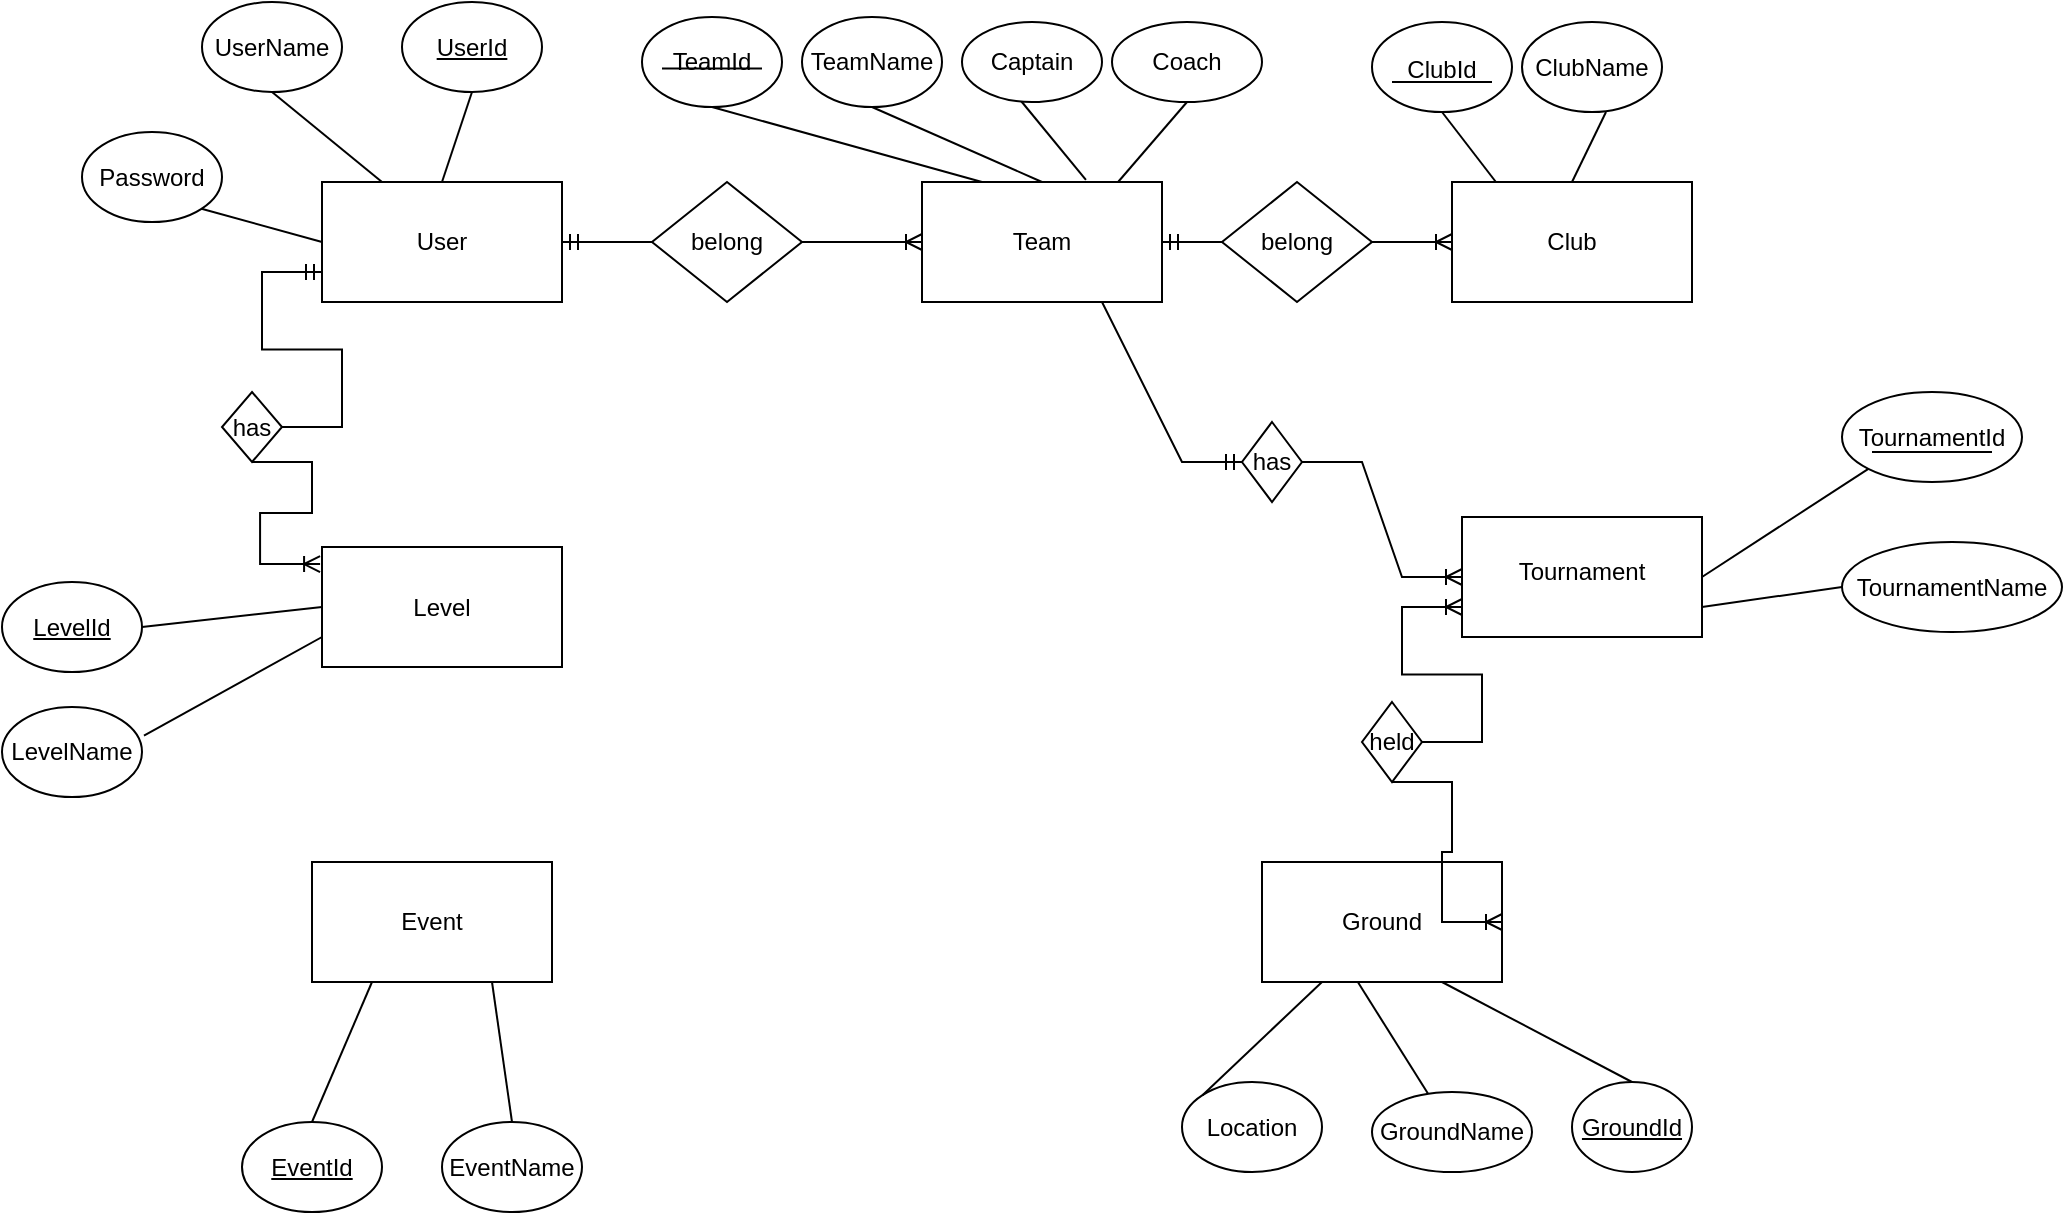 <mxfile version="21.6.7" type="github">
  <diagram id="R2lEEEUBdFMjLlhIrx00" name="Page-1">
    <mxGraphModel dx="1678" dy="481" grid="1" gridSize="10" guides="1" tooltips="1" connect="1" arrows="1" fold="1" page="1" pageScale="1" pageWidth="850" pageHeight="1100" math="0" shadow="0" extFonts="Permanent Marker^https://fonts.googleapis.com/css?family=Permanent+Marker">
      <root>
        <mxCell id="0" />
        <mxCell id="1" parent="0" />
        <mxCell id="MMDe2EedvgYd7hbVslVY-13" value="Password" style="ellipse;whiteSpace=wrap;html=1;" parent="1" vertex="1">
          <mxGeometry x="30" y="75" width="70" height="45" as="geometry" />
        </mxCell>
        <mxCell id="MMDe2EedvgYd7hbVslVY-15" value="&lt;u&gt;UserId&lt;/u&gt;" style="ellipse;whiteSpace=wrap;html=1;" parent="1" vertex="1">
          <mxGeometry x="190" y="10" width="70" height="45" as="geometry" />
        </mxCell>
        <mxCell id="MMDe2EedvgYd7hbVslVY-16" value="UserName" style="ellipse;whiteSpace=wrap;html=1;" parent="1" vertex="1">
          <mxGeometry x="90" y="10" width="70" height="45" as="geometry" />
        </mxCell>
        <mxCell id="MMDe2EedvgYd7hbVslVY-20" value="TeamName" style="ellipse;whiteSpace=wrap;html=1;" parent="1" vertex="1">
          <mxGeometry x="390" y="17.5" width="70" height="45" as="geometry" />
        </mxCell>
        <mxCell id="MMDe2EedvgYd7hbVslVY-21" value="&lt;u&gt;EventId&lt;/u&gt;" style="ellipse;whiteSpace=wrap;html=1;" parent="1" vertex="1">
          <mxGeometry x="110" y="570" width="70" height="45" as="geometry" />
        </mxCell>
        <mxCell id="MMDe2EedvgYd7hbVslVY-22" value="Location" style="ellipse;whiteSpace=wrap;html=1;" parent="1" vertex="1">
          <mxGeometry x="580" y="550" width="70" height="45" as="geometry" />
        </mxCell>
        <mxCell id="MMDe2EedvgYd7hbVslVY-23" value="GroundName" style="ellipse;whiteSpace=wrap;html=1;" parent="1" vertex="1">
          <mxGeometry x="675" y="555" width="80" height="40" as="geometry" />
        </mxCell>
        <mxCell id="MMDe2EedvgYd7hbVslVY-24" value="&lt;u&gt;GroundId&lt;/u&gt;" style="ellipse;whiteSpace=wrap;html=1;" parent="1" vertex="1">
          <mxGeometry x="775" y="550" width="60" height="45" as="geometry" />
        </mxCell>
        <mxCell id="g_sOR0M3uAeWTvC2kGnq-1" value="" style="rounded=0;whiteSpace=wrap;html=1;" parent="1" vertex="1">
          <mxGeometry x="150" y="100" width="120" height="60" as="geometry" />
        </mxCell>
        <mxCell id="g_sOR0M3uAeWTvC2kGnq-2" value="User" style="text;html=1;strokeColor=none;fillColor=none;align=center;verticalAlign=middle;whiteSpace=wrap;rounded=0;" parent="1" vertex="1">
          <mxGeometry x="180" y="115" width="60" height="30" as="geometry" />
        </mxCell>
        <mxCell id="g_sOR0M3uAeWTvC2kGnq-4" value="" style="endArrow=none;html=1;rounded=0;exitX=0.5;exitY=0;exitDx=0;exitDy=0;entryX=0.5;entryY=1;entryDx=0;entryDy=0;" parent="1" source="g_sOR0M3uAeWTvC2kGnq-1" target="MMDe2EedvgYd7hbVslVY-15" edge="1">
          <mxGeometry width="50" height="50" relative="1" as="geometry">
            <mxPoint x="200" y="100" as="sourcePoint" />
            <mxPoint x="220" y="60" as="targetPoint" />
          </mxGeometry>
        </mxCell>
        <mxCell id="g_sOR0M3uAeWTvC2kGnq-5" value="" style="endArrow=none;html=1;rounded=0;exitX=0.5;exitY=1;exitDx=0;exitDy=0;entryX=0.25;entryY=0;entryDx=0;entryDy=0;" parent="1" source="MMDe2EedvgYd7hbVslVY-16" target="g_sOR0M3uAeWTvC2kGnq-1" edge="1">
          <mxGeometry width="50" height="50" relative="1" as="geometry">
            <mxPoint x="130" y="120" as="sourcePoint" />
            <mxPoint x="180" y="70" as="targetPoint" />
          </mxGeometry>
        </mxCell>
        <mxCell id="g_sOR0M3uAeWTvC2kGnq-6" value="" style="endArrow=none;html=1;rounded=0;exitX=1;exitY=1;exitDx=0;exitDy=0;entryX=0;entryY=0.5;entryDx=0;entryDy=0;" parent="1" source="MMDe2EedvgYd7hbVslVY-13" target="g_sOR0M3uAeWTvC2kGnq-1" edge="1">
          <mxGeometry width="50" height="50" relative="1" as="geometry">
            <mxPoint x="100" y="190" as="sourcePoint" />
            <mxPoint x="150" y="140" as="targetPoint" />
          </mxGeometry>
        </mxCell>
        <mxCell id="g_sOR0M3uAeWTvC2kGnq-9" value="" style="rounded=0;whiteSpace=wrap;html=1;" parent="1" vertex="1">
          <mxGeometry x="450" y="100" width="120" height="60" as="geometry" />
        </mxCell>
        <mxCell id="g_sOR0M3uAeWTvC2kGnq-10" value="Team" style="text;html=1;strokeColor=none;fillColor=none;align=center;verticalAlign=middle;whiteSpace=wrap;rounded=0;" parent="1" vertex="1">
          <mxGeometry x="480" y="115" width="60" height="30" as="geometry" />
        </mxCell>
        <mxCell id="g_sOR0M3uAeWTvC2kGnq-17" value="" style="endArrow=none;html=1;rounded=0;entryX=0.5;entryY=1;entryDx=0;entryDy=0;exitX=0.25;exitY=0;exitDx=0;exitDy=0;" parent="1" source="g_sOR0M3uAeWTvC2kGnq-9" target="MMDe2EedvgYd7hbVslVY-17" edge="1">
          <mxGeometry width="50" height="50" relative="1" as="geometry">
            <mxPoint x="400" y="110" as="sourcePoint" />
            <mxPoint x="450" y="60" as="targetPoint" />
          </mxGeometry>
        </mxCell>
        <mxCell id="g_sOR0M3uAeWTvC2kGnq-18" value="" style="endArrow=none;html=1;rounded=0;entryX=0.5;entryY=1;entryDx=0;entryDy=0;exitX=0.5;exitY=0;exitDx=0;exitDy=0;" parent="1" target="MMDe2EedvgYd7hbVslVY-20" edge="1" source="g_sOR0M3uAeWTvC2kGnq-9">
          <mxGeometry width="50" height="50" relative="1" as="geometry">
            <mxPoint x="520" y="100" as="sourcePoint" />
            <mxPoint x="555" y="65" as="targetPoint" />
          </mxGeometry>
        </mxCell>
        <mxCell id="g_sOR0M3uAeWTvC2kGnq-19" value="" style="rounded=0;whiteSpace=wrap;html=1;" parent="1" vertex="1">
          <mxGeometry x="620" y="440" width="120" height="60" as="geometry" />
        </mxCell>
        <mxCell id="g_sOR0M3uAeWTvC2kGnq-20" value="Ground" style="text;html=1;strokeColor=none;fillColor=none;align=center;verticalAlign=middle;whiteSpace=wrap;rounded=0;" parent="1" vertex="1">
          <mxGeometry x="650" y="455" width="60" height="30" as="geometry" />
        </mxCell>
        <mxCell id="g_sOR0M3uAeWTvC2kGnq-21" value="" style="rounded=0;whiteSpace=wrap;html=1;" parent="1" vertex="1">
          <mxGeometry x="150" y="282.5" width="120" height="60" as="geometry" />
        </mxCell>
        <mxCell id="g_sOR0M3uAeWTvC2kGnq-22" value="Level" style="text;html=1;strokeColor=none;fillColor=none;align=center;verticalAlign=middle;whiteSpace=wrap;rounded=0;" parent="1" vertex="1">
          <mxGeometry x="180" y="297.5" width="60" height="30" as="geometry" />
        </mxCell>
        <mxCell id="g_sOR0M3uAeWTvC2kGnq-23" value="" style="rounded=0;whiteSpace=wrap;html=1;" parent="1" vertex="1">
          <mxGeometry x="145" y="440" width="120" height="60" as="geometry" />
        </mxCell>
        <mxCell id="g_sOR0M3uAeWTvC2kGnq-24" value="Event" style="text;html=1;strokeColor=none;fillColor=none;align=center;verticalAlign=middle;whiteSpace=wrap;rounded=0;" parent="1" vertex="1">
          <mxGeometry x="175" y="455" width="60" height="30" as="geometry" />
        </mxCell>
        <mxCell id="g_sOR0M3uAeWTvC2kGnq-37" value="" style="endArrow=none;html=1;rounded=0;exitX=0.75;exitY=1;exitDx=0;exitDy=0;entryX=0.5;entryY=0;entryDx=0;entryDy=0;" parent="1" source="g_sOR0M3uAeWTvC2kGnq-19" target="MMDe2EedvgYd7hbVslVY-24" edge="1">
          <mxGeometry width="50" height="50" relative="1" as="geometry">
            <mxPoint x="780" y="480" as="sourcePoint" />
            <mxPoint x="830" y="430" as="targetPoint" />
          </mxGeometry>
        </mxCell>
        <mxCell id="g_sOR0M3uAeWTvC2kGnq-40" value="" style="rounded=0;whiteSpace=wrap;html=1;" parent="1" vertex="1">
          <mxGeometry x="715" y="100" width="120" height="60" as="geometry" />
        </mxCell>
        <mxCell id="g_sOR0M3uAeWTvC2kGnq-41" value="Club" style="text;html=1;strokeColor=none;fillColor=none;align=center;verticalAlign=middle;whiteSpace=wrap;rounded=0;" parent="1" vertex="1">
          <mxGeometry x="745" y="115" width="60" height="30" as="geometry" />
        </mxCell>
        <mxCell id="g_sOR0M3uAeWTvC2kGnq-43" value="" style="ellipse;whiteSpace=wrap;html=1;" parent="1" vertex="1">
          <mxGeometry x="675" y="20" width="70" height="45" as="geometry" />
        </mxCell>
        <mxCell id="g_sOR0M3uAeWTvC2kGnq-44" value="ClubId" style="text;html=1;strokeColor=none;fillColor=none;align=center;verticalAlign=middle;whiteSpace=wrap;rounded=0;" parent="1" vertex="1">
          <mxGeometry x="680" y="30" width="60" height="27.5" as="geometry" />
        </mxCell>
        <mxCell id="g_sOR0M3uAeWTvC2kGnq-45" value="" style="endArrow=none;html=1;rounded=0;" parent="1" edge="1">
          <mxGeometry width="50" height="50" relative="1" as="geometry">
            <mxPoint x="685" y="50" as="sourcePoint" />
            <mxPoint x="735" y="50" as="targetPoint" />
          </mxGeometry>
        </mxCell>
        <mxCell id="g_sOR0M3uAeWTvC2kGnq-46" value="" style="ellipse;whiteSpace=wrap;html=1;" parent="1" vertex="1">
          <mxGeometry x="750" y="20" width="70" height="45" as="geometry" />
        </mxCell>
        <mxCell id="g_sOR0M3uAeWTvC2kGnq-47" value="ClubName" style="text;html=1;strokeColor=none;fillColor=none;align=center;verticalAlign=middle;whiteSpace=wrap;rounded=0;" parent="1" vertex="1">
          <mxGeometry x="755" y="27.5" width="60" height="30" as="geometry" />
        </mxCell>
        <mxCell id="g_sOR0M3uAeWTvC2kGnq-49" value="" style="endArrow=none;html=1;rounded=0;entryX=0.5;entryY=1;entryDx=0;entryDy=0;exitX=0.183;exitY=0;exitDx=0;exitDy=0;exitPerimeter=0;" parent="1" source="g_sOR0M3uAeWTvC2kGnq-40" target="g_sOR0M3uAeWTvC2kGnq-43" edge="1">
          <mxGeometry width="50" height="50" relative="1" as="geometry">
            <mxPoint x="400" y="210" as="sourcePoint" />
            <mxPoint x="450" y="160" as="targetPoint" />
          </mxGeometry>
        </mxCell>
        <mxCell id="g_sOR0M3uAeWTvC2kGnq-50" value="" style="endArrow=none;html=1;rounded=0;entryX=0.6;entryY=1;entryDx=0;entryDy=0;entryPerimeter=0;exitX=0.5;exitY=0;exitDx=0;exitDy=0;" parent="1" source="g_sOR0M3uAeWTvC2kGnq-40" target="g_sOR0M3uAeWTvC2kGnq-46" edge="1">
          <mxGeometry width="50" height="50" relative="1" as="geometry">
            <mxPoint x="400" y="210" as="sourcePoint" />
            <mxPoint x="450" y="160" as="targetPoint" />
          </mxGeometry>
        </mxCell>
        <mxCell id="g_sOR0M3uAeWTvC2kGnq-53" value="" style="ellipse;whiteSpace=wrap;html=1;" parent="1" vertex="1">
          <mxGeometry x="910" y="205" width="90" height="45" as="geometry" />
        </mxCell>
        <mxCell id="g_sOR0M3uAeWTvC2kGnq-54" value="" style="ellipse;whiteSpace=wrap;html=1;" parent="1" vertex="1">
          <mxGeometry x="910" y="280" width="110" height="45" as="geometry" />
        </mxCell>
        <mxCell id="g_sOR0M3uAeWTvC2kGnq-55" value="" style="rounded=0;whiteSpace=wrap;html=1;" parent="1" vertex="1">
          <mxGeometry x="720" y="267.5" width="120" height="60" as="geometry" />
        </mxCell>
        <mxCell id="g_sOR0M3uAeWTvC2kGnq-56" value="Tournament" style="text;html=1;strokeColor=none;fillColor=none;align=center;verticalAlign=middle;whiteSpace=wrap;rounded=0;" parent="1" vertex="1">
          <mxGeometry x="750" y="280" width="60" height="30" as="geometry" />
        </mxCell>
        <mxCell id="g_sOR0M3uAeWTvC2kGnq-57" value="TournamentId" style="text;html=1;strokeColor=none;fillColor=none;align=center;verticalAlign=middle;whiteSpace=wrap;rounded=0;" parent="1" vertex="1">
          <mxGeometry x="925" y="212.5" width="60" height="30" as="geometry" />
        </mxCell>
        <mxCell id="g_sOR0M3uAeWTvC2kGnq-58" value="" style="endArrow=none;html=1;rounded=0;entryX=1;entryY=0.75;entryDx=0;entryDy=0;exitX=0;exitY=0.75;exitDx=0;exitDy=0;" parent="1" source="g_sOR0M3uAeWTvC2kGnq-57" target="g_sOR0M3uAeWTvC2kGnq-57" edge="1">
          <mxGeometry width="50" height="50" relative="1" as="geometry">
            <mxPoint x="930" y="234" as="sourcePoint" />
            <mxPoint x="980" y="234" as="targetPoint" />
          </mxGeometry>
        </mxCell>
        <mxCell id="g_sOR0M3uAeWTvC2kGnq-59" value="TournamentName" style="text;html=1;strokeColor=none;fillColor=none;align=center;verticalAlign=middle;whiteSpace=wrap;rounded=0;" parent="1" vertex="1">
          <mxGeometry x="935" y="287.5" width="60" height="30" as="geometry" />
        </mxCell>
        <mxCell id="g_sOR0M3uAeWTvC2kGnq-60" value="" style="endArrow=none;html=1;rounded=0;exitX=1;exitY=0.5;exitDx=0;exitDy=0;entryX=0;entryY=1;entryDx=0;entryDy=0;" parent="1" source="g_sOR0M3uAeWTvC2kGnq-55" target="g_sOR0M3uAeWTvC2kGnq-53" edge="1">
          <mxGeometry width="50" height="50" relative="1" as="geometry">
            <mxPoint x="860" y="277.5" as="sourcePoint" />
            <mxPoint x="910" y="227.5" as="targetPoint" />
          </mxGeometry>
        </mxCell>
        <mxCell id="g_sOR0M3uAeWTvC2kGnq-61" value="" style="endArrow=none;html=1;rounded=0;exitX=1;exitY=0.75;exitDx=0;exitDy=0;entryX=0;entryY=0.5;entryDx=0;entryDy=0;" parent="1" source="g_sOR0M3uAeWTvC2kGnq-55" target="g_sOR0M3uAeWTvC2kGnq-54" edge="1">
          <mxGeometry width="50" height="50" relative="1" as="geometry">
            <mxPoint x="855" y="352.5" as="sourcePoint" />
            <mxPoint x="905" y="302.5" as="targetPoint" />
          </mxGeometry>
        </mxCell>
        <mxCell id="g_sOR0M3uAeWTvC2kGnq-63" value="belong" style="shape=rhombus;perimeter=rhombusPerimeter;whiteSpace=wrap;html=1;align=center;" parent="1" vertex="1">
          <mxGeometry x="315" y="100" width="75" height="60" as="geometry" />
        </mxCell>
        <mxCell id="g_sOR0M3uAeWTvC2kGnq-65" value="belong" style="shape=rhombus;perimeter=rhombusPerimeter;whiteSpace=wrap;html=1;align=center;" parent="1" vertex="1">
          <mxGeometry x="600" y="100" width="75" height="60" as="geometry" />
        </mxCell>
        <mxCell id="g_sOR0M3uAeWTvC2kGnq-67" value="" style="edgeStyle=entityRelationEdgeStyle;fontSize=12;html=1;endArrow=ERoneToMany;rounded=0;exitX=1;exitY=0.5;exitDx=0;exitDy=0;entryX=0;entryY=0.5;entryDx=0;entryDy=0;" parent="1" source="g_sOR0M3uAeWTvC2kGnq-63" target="g_sOR0M3uAeWTvC2kGnq-9" edge="1">
          <mxGeometry width="100" height="100" relative="1" as="geometry">
            <mxPoint x="490" y="320" as="sourcePoint" />
            <mxPoint x="590" y="220" as="targetPoint" />
          </mxGeometry>
        </mxCell>
        <mxCell id="g_sOR0M3uAeWTvC2kGnq-69" value="" style="edgeStyle=entityRelationEdgeStyle;fontSize=12;html=1;endArrow=ERoneToMany;rounded=0;exitX=1;exitY=0.5;exitDx=0;exitDy=0;entryX=0;entryY=0.5;entryDx=0;entryDy=0;" parent="1" source="g_sOR0M3uAeWTvC2kGnq-65" target="g_sOR0M3uAeWTvC2kGnq-40" edge="1">
          <mxGeometry width="100" height="100" relative="1" as="geometry">
            <mxPoint x="400" y="140" as="sourcePoint" />
            <mxPoint x="460" y="140" as="targetPoint" />
          </mxGeometry>
        </mxCell>
        <mxCell id="MMDe2EedvgYd7hbVslVY-30" value="EventName" style="ellipse;whiteSpace=wrap;html=1;" parent="1" vertex="1">
          <mxGeometry x="210" y="570" width="70" height="45" as="geometry" />
        </mxCell>
        <mxCell id="MMDe2EedvgYd7hbVslVY-39" value="" style="edgeStyle=orthogonalEdgeStyle;rounded=0;orthogonalLoop=1;jettySize=auto;html=1;exitX=0;exitY=0.5;exitDx=0;exitDy=0;entryX=0.5;entryY=0;entryDx=0;entryDy=0;" parent="1" source="MMDe2EedvgYd7hbVslVY-32" edge="1">
          <mxGeometry relative="1" as="geometry">
            <mxPoint x="170" y="335" as="sourcePoint" />
          </mxGeometry>
        </mxCell>
        <mxCell id="MMDe2EedvgYd7hbVslVY-32" value="has" style="rhombus;whiteSpace=wrap;html=1;rotation=0;" parent="1" vertex="1">
          <mxGeometry x="100" y="205" width="30" height="35" as="geometry" />
        </mxCell>
        <mxCell id="MMDe2EedvgYd7hbVslVY-53" value="" style="endArrow=none;html=1;rounded=0;entryX=0.35;entryY=0.97;entryDx=0;entryDy=0;entryPerimeter=0;exitX=0.683;exitY=-0.017;exitDx=0;exitDy=0;exitPerimeter=0;" parent="1" source="g_sOR0M3uAeWTvC2kGnq-9" edge="1">
          <mxGeometry width="50" height="50" relative="1" as="geometry">
            <mxPoint x="590" y="220" as="sourcePoint" />
            <mxPoint x="498" y="57.625" as="targetPoint" />
            <Array as="points" />
          </mxGeometry>
        </mxCell>
        <mxCell id="MMDe2EedvgYd7hbVslVY-55" value="" style="endArrow=none;html=1;rounded=0;exitX=0.398;exitY=0.996;exitDx=0;exitDy=0;exitPerimeter=0;" parent="1" source="g_sOR0M3uAeWTvC2kGnq-19" target="MMDe2EedvgYd7hbVslVY-23" edge="1">
          <mxGeometry width="50" height="50" relative="1" as="geometry">
            <mxPoint x="639" y="348" as="sourcePoint" />
            <mxPoint x="697" y="331" as="targetPoint" />
            <Array as="points" />
          </mxGeometry>
        </mxCell>
        <mxCell id="MMDe2EedvgYd7hbVslVY-56" value="" style="endArrow=none;html=1;rounded=0;exitX=0.25;exitY=1;exitDx=0;exitDy=0;entryX=0;entryY=0;entryDx=0;entryDy=0;" parent="1" source="g_sOR0M3uAeWTvC2kGnq-19" target="MMDe2EedvgYd7hbVslVY-22" edge="1">
          <mxGeometry width="50" height="50" relative="1" as="geometry">
            <mxPoint x="649" y="358" as="sourcePoint" />
            <mxPoint x="707" y="341" as="targetPoint" />
            <Array as="points" />
          </mxGeometry>
        </mxCell>
        <mxCell id="MMDe2EedvgYd7hbVslVY-57" value="" style="endArrow=none;html=1;rounded=0;entryX=0.5;entryY=0;entryDx=0;entryDy=0;exitX=0.25;exitY=1;exitDx=0;exitDy=0;" parent="1" source="g_sOR0M3uAeWTvC2kGnq-23" target="MMDe2EedvgYd7hbVslVY-21" edge="1">
          <mxGeometry width="50" height="50" relative="1" as="geometry">
            <mxPoint x="410" y="392" as="sourcePoint" />
            <mxPoint x="458" y="375" as="targetPoint" />
            <Array as="points" />
          </mxGeometry>
        </mxCell>
        <mxCell id="MMDe2EedvgYd7hbVslVY-58" value="" style="endArrow=none;html=1;rounded=0;entryX=0.5;entryY=0;entryDx=0;entryDy=0;exitX=0.75;exitY=1;exitDx=0;exitDy=0;" parent="1" source="g_sOR0M3uAeWTvC2kGnq-23" target="MMDe2EedvgYd7hbVslVY-30" edge="1">
          <mxGeometry width="50" height="50" relative="1" as="geometry">
            <mxPoint x="410" y="395" as="sourcePoint" />
            <mxPoint x="460" y="422" as="targetPoint" />
            <Array as="points" />
          </mxGeometry>
        </mxCell>
        <mxCell id="MMDe2EedvgYd7hbVslVY-59" value="&lt;u&gt;LevelId&lt;/u&gt;" style="ellipse;whiteSpace=wrap;html=1;" parent="1" vertex="1">
          <mxGeometry x="-10" y="300" width="70" height="45" as="geometry" />
        </mxCell>
        <mxCell id="MMDe2EedvgYd7hbVslVY-60" value="" style="endArrow=none;html=1;rounded=0;exitX=0;exitY=0.5;exitDx=0;exitDy=0;entryX=1;entryY=0.5;entryDx=0;entryDy=0;" parent="1" source="g_sOR0M3uAeWTvC2kGnq-21" edge="1" target="MMDe2EedvgYd7hbVslVY-59">
          <mxGeometry width="50" height="50" relative="1" as="geometry">
            <mxPoint x="100" y="400" as="sourcePoint" />
            <mxPoint x="90" y="250" as="targetPoint" />
            <Array as="points" />
          </mxGeometry>
        </mxCell>
        <mxCell id="MMDe2EedvgYd7hbVslVY-61" value="LevelName" style="ellipse;whiteSpace=wrap;html=1;" parent="1" vertex="1">
          <mxGeometry x="-10" y="362.5" width="70" height="45" as="geometry" />
        </mxCell>
        <mxCell id="MMDe2EedvgYd7hbVslVY-62" value="" style="endArrow=none;html=1;rounded=0;entryX=1.014;entryY=0.319;entryDx=0;entryDy=0;exitX=0;exitY=0.75;exitDx=0;exitDy=0;entryPerimeter=0;" parent="1" source="g_sOR0M3uAeWTvC2kGnq-21" target="MMDe2EedvgYd7hbVslVY-61" edge="1">
          <mxGeometry width="50" height="50" relative="1" as="geometry">
            <mxPoint x="390" y="415" as="sourcePoint" />
            <mxPoint x="470" y="432" as="targetPoint" />
            <Array as="points" />
          </mxGeometry>
        </mxCell>
        <mxCell id="MMDe2EedvgYd7hbVslVY-67" value="" style="edgeStyle=orthogonalEdgeStyle;rounded=0;orthogonalLoop=1;jettySize=auto;html=1;" parent="1" source="MMDe2EedvgYd7hbVslVY-65" edge="1">
          <mxGeometry relative="1" as="geometry" />
        </mxCell>
        <mxCell id="MMDe2EedvgYd7hbVslVY-65" value="has" style="rhombus;whiteSpace=wrap;html=1;rotation=0;" parent="1" vertex="1">
          <mxGeometry x="610" y="220" width="30" height="40" as="geometry" />
        </mxCell>
        <mxCell id="MMDe2EedvgYd7hbVslVY-38" style="edgeStyle=orthogonalEdgeStyle;rounded=0;orthogonalLoop=1;jettySize=auto;html=1;exitX=0;exitY=1;exitDx=0;exitDy=0;entryX=0.5;entryY=0;entryDx=0;entryDy=0;" parent="1" target="MMDe2EedvgYd7hbVslVY-32" edge="1">
          <mxGeometry relative="1" as="geometry" />
        </mxCell>
        <mxCell id="MMDe2EedvgYd7hbVslVY-66" value="" style="edgeStyle=orthogonalEdgeStyle;rounded=0;orthogonalLoop=1;jettySize=auto;html=1;" parent="1" target="MMDe2EedvgYd7hbVslVY-65" edge="1">
          <mxGeometry relative="1" as="geometry" />
        </mxCell>
        <mxCell id="MMDe2EedvgYd7hbVslVY-17" value="TeamId" style="ellipse;whiteSpace=wrap;html=1;" parent="1" vertex="1">
          <mxGeometry x="310" y="17.5" width="70" height="45" as="geometry" />
        </mxCell>
        <mxCell id="g_sOR0M3uAeWTvC2kGnq-76" value="" style="endArrow=none;html=1;rounded=0;" parent="1" edge="1">
          <mxGeometry width="50" height="50" relative="1" as="geometry">
            <mxPoint x="320" y="43.25" as="sourcePoint" />
            <mxPoint x="370" y="43.25" as="targetPoint" />
          </mxGeometry>
        </mxCell>
        <mxCell id="HT8lN6Gd-w-kcZW4kbt7-12" value="held" style="rhombus;whiteSpace=wrap;html=1;rotation=0;" vertex="1" parent="1">
          <mxGeometry x="670" y="360" width="30" height="40" as="geometry" />
        </mxCell>
        <mxCell id="HT8lN6Gd-w-kcZW4kbt7-13" value="" style="edgeStyle=entityRelationEdgeStyle;fontSize=12;html=1;endArrow=ERmandOne;rounded=0;entryX=0;entryY=0.5;entryDx=0;entryDy=0;exitX=0.5;exitY=1;exitDx=0;exitDy=0;" edge="1" parent="1" source="g_sOR0M3uAeWTvC2kGnq-9" target="MMDe2EedvgYd7hbVslVY-65">
          <mxGeometry width="100" height="100" relative="1" as="geometry">
            <mxPoint x="460" y="420" as="sourcePoint" />
            <mxPoint x="560" y="320" as="targetPoint" />
          </mxGeometry>
        </mxCell>
        <mxCell id="HT8lN6Gd-w-kcZW4kbt7-14" value="" style="edgeStyle=entityRelationEdgeStyle;fontSize=12;html=1;endArrow=ERoneToMany;rounded=0;entryX=0;entryY=0.5;entryDx=0;entryDy=0;exitX=1;exitY=0.5;exitDx=0;exitDy=0;" edge="1" parent="1" source="MMDe2EedvgYd7hbVslVY-65" target="g_sOR0M3uAeWTvC2kGnq-55">
          <mxGeometry width="100" height="100" relative="1" as="geometry">
            <mxPoint x="460" y="420" as="sourcePoint" />
            <mxPoint x="560" y="320" as="targetPoint" />
          </mxGeometry>
        </mxCell>
        <mxCell id="HT8lN6Gd-w-kcZW4kbt7-21" value="" style="edgeStyle=entityRelationEdgeStyle;fontSize=12;html=1;endArrow=ERoneToMany;rounded=0;entryX=-0.008;entryY=0.142;entryDx=0;entryDy=0;entryPerimeter=0;exitX=0.5;exitY=1;exitDx=0;exitDy=0;" edge="1" parent="1" source="MMDe2EedvgYd7hbVslVY-32" target="g_sOR0M3uAeWTvC2kGnq-21">
          <mxGeometry width="100" height="100" relative="1" as="geometry">
            <mxPoint x="460" y="350" as="sourcePoint" />
            <mxPoint x="560" y="250" as="targetPoint" />
          </mxGeometry>
        </mxCell>
        <mxCell id="HT8lN6Gd-w-kcZW4kbt7-24" value="" style="edgeStyle=entityRelationEdgeStyle;fontSize=12;html=1;endArrow=ERoneToMany;rounded=0;exitX=1;exitY=0.5;exitDx=0;exitDy=0;entryX=0;entryY=0.75;entryDx=0;entryDy=0;" edge="1" parent="1" source="HT8lN6Gd-w-kcZW4kbt7-12" target="g_sOR0M3uAeWTvC2kGnq-55">
          <mxGeometry width="100" height="100" relative="1" as="geometry">
            <mxPoint x="770" y="460" as="sourcePoint" />
            <mxPoint x="870" y="360" as="targetPoint" />
          </mxGeometry>
        </mxCell>
        <mxCell id="HT8lN6Gd-w-kcZW4kbt7-25" value="" style="edgeStyle=entityRelationEdgeStyle;fontSize=12;html=1;endArrow=ERoneToMany;rounded=0;entryX=1;entryY=0.5;entryDx=0;entryDy=0;exitX=0.5;exitY=1;exitDx=0;exitDy=0;" edge="1" parent="1" source="HT8lN6Gd-w-kcZW4kbt7-12" target="g_sOR0M3uAeWTvC2kGnq-19">
          <mxGeometry width="100" height="100" relative="1" as="geometry">
            <mxPoint x="710" y="380" as="sourcePoint" />
            <mxPoint x="870" y="360" as="targetPoint" />
          </mxGeometry>
        </mxCell>
        <mxCell id="HT8lN6Gd-w-kcZW4kbt7-26" value="" style="edgeStyle=entityRelationEdgeStyle;fontSize=12;html=1;endArrow=ERmandOne;rounded=0;entryX=1;entryY=0.5;entryDx=0;entryDy=0;exitX=0;exitY=0.5;exitDx=0;exitDy=0;" edge="1" parent="1" source="g_sOR0M3uAeWTvC2kGnq-65" target="g_sOR0M3uAeWTvC2kGnq-9">
          <mxGeometry width="100" height="100" relative="1" as="geometry">
            <mxPoint x="770" y="230" as="sourcePoint" />
            <mxPoint x="870" y="130" as="targetPoint" />
          </mxGeometry>
        </mxCell>
        <mxCell id="HT8lN6Gd-w-kcZW4kbt7-28" value="" style="edgeStyle=entityRelationEdgeStyle;fontSize=12;html=1;endArrow=ERmandOne;rounded=0;entryX=1;entryY=0.5;entryDx=0;entryDy=0;exitX=0;exitY=0.5;exitDx=0;exitDy=0;" edge="1" parent="1" source="g_sOR0M3uAeWTvC2kGnq-63" target="g_sOR0M3uAeWTvC2kGnq-1">
          <mxGeometry width="100" height="100" relative="1" as="geometry">
            <mxPoint x="300" y="230" as="sourcePoint" />
            <mxPoint x="400" y="130" as="targetPoint" />
          </mxGeometry>
        </mxCell>
        <mxCell id="HT8lN6Gd-w-kcZW4kbt7-29" value="" style="edgeStyle=entityRelationEdgeStyle;fontSize=12;html=1;endArrow=ERmandOne;rounded=0;exitX=1;exitY=0.5;exitDx=0;exitDy=0;entryX=0;entryY=0.75;entryDx=0;entryDy=0;" edge="1" parent="1" source="MMDe2EedvgYd7hbVslVY-32" target="g_sOR0M3uAeWTvC2kGnq-1">
          <mxGeometry width="100" height="100" relative="1" as="geometry">
            <mxPoint x="300" y="230" as="sourcePoint" />
            <mxPoint x="140" y="160" as="targetPoint" />
          </mxGeometry>
        </mxCell>
        <mxCell id="HT8lN6Gd-w-kcZW4kbt7-32" value="Captain" style="ellipse;whiteSpace=wrap;html=1;align=center;" vertex="1" parent="1">
          <mxGeometry x="470" y="20" width="70" height="40" as="geometry" />
        </mxCell>
        <mxCell id="HT8lN6Gd-w-kcZW4kbt7-33" value="Coach" style="ellipse;whiteSpace=wrap;html=1;align=center;" vertex="1" parent="1">
          <mxGeometry x="545" y="20" width="75" height="40" as="geometry" />
        </mxCell>
        <mxCell id="HT8lN6Gd-w-kcZW4kbt7-34" value="" style="endArrow=none;html=1;rounded=0;exitX=0.817;exitY=0;exitDx=0;exitDy=0;exitPerimeter=0;entryX=0.5;entryY=1;entryDx=0;entryDy=0;" edge="1" parent="1" source="g_sOR0M3uAeWTvC2kGnq-9" target="HT8lN6Gd-w-kcZW4kbt7-33">
          <mxGeometry relative="1" as="geometry">
            <mxPoint x="520" y="70" as="sourcePoint" />
            <mxPoint x="680" y="70" as="targetPoint" />
          </mxGeometry>
        </mxCell>
      </root>
    </mxGraphModel>
  </diagram>
</mxfile>
